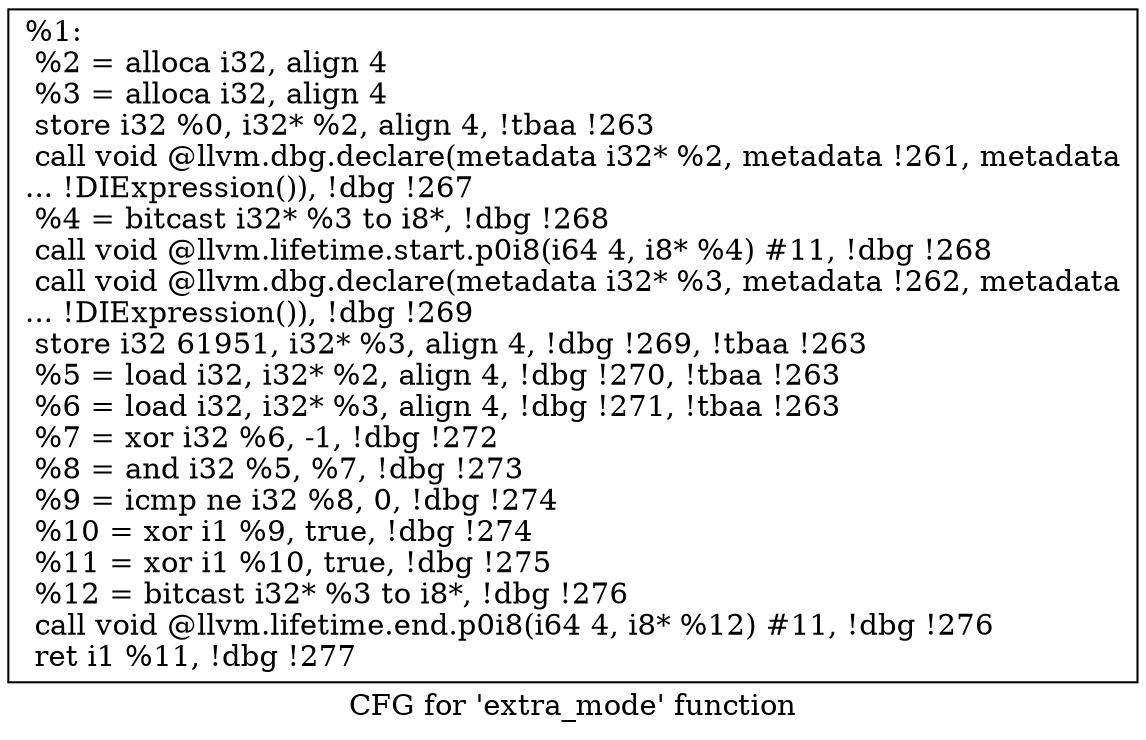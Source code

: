 digraph "CFG for 'extra_mode' function" {
	label="CFG for 'extra_mode' function";

	Node0x8e2f10 [shape=record,label="{%1:\l  %2 = alloca i32, align 4\l  %3 = alloca i32, align 4\l  store i32 %0, i32* %2, align 4, !tbaa !263\l  call void @llvm.dbg.declare(metadata i32* %2, metadata !261, metadata\l... !DIExpression()), !dbg !267\l  %4 = bitcast i32* %3 to i8*, !dbg !268\l  call void @llvm.lifetime.start.p0i8(i64 4, i8* %4) #11, !dbg !268\l  call void @llvm.dbg.declare(metadata i32* %3, metadata !262, metadata\l... !DIExpression()), !dbg !269\l  store i32 61951, i32* %3, align 4, !dbg !269, !tbaa !263\l  %5 = load i32, i32* %2, align 4, !dbg !270, !tbaa !263\l  %6 = load i32, i32* %3, align 4, !dbg !271, !tbaa !263\l  %7 = xor i32 %6, -1, !dbg !272\l  %8 = and i32 %5, %7, !dbg !273\l  %9 = icmp ne i32 %8, 0, !dbg !274\l  %10 = xor i1 %9, true, !dbg !274\l  %11 = xor i1 %10, true, !dbg !275\l  %12 = bitcast i32* %3 to i8*, !dbg !276\l  call void @llvm.lifetime.end.p0i8(i64 4, i8* %12) #11, !dbg !276\l  ret i1 %11, !dbg !277\l}"];
}
